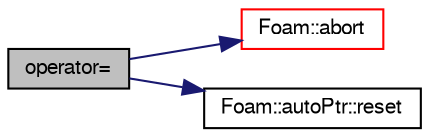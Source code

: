 digraph "operator="
{
  bgcolor="transparent";
  edge [fontname="FreeSans",fontsize="10",labelfontname="FreeSans",labelfontsize="10"];
  node [fontname="FreeSans",fontsize="10",shape=record];
  rankdir="LR";
  Node66 [label="operator=",height=0.2,width=0.4,color="black", fillcolor="grey75", style="filled", fontcolor="black"];
  Node66 -> Node67 [color="midnightblue",fontsize="10",style="solid",fontname="FreeSans"];
  Node67 [label="Foam::abort",height=0.2,width=0.4,color="red",URL="$a21124.html#a447107a607d03e417307c203fa5fb44b"];
  Node66 -> Node110 [color="midnightblue",fontsize="10",style="solid",fontname="FreeSans"];
  Node110 [label="Foam::autoPtr::reset",height=0.2,width=0.4,color="black",URL="$a25958.html#ab46a1bc64c9af6414376c6c18d3bee62",tooltip="If object pointer already set, delete object and set to given. "];
}
